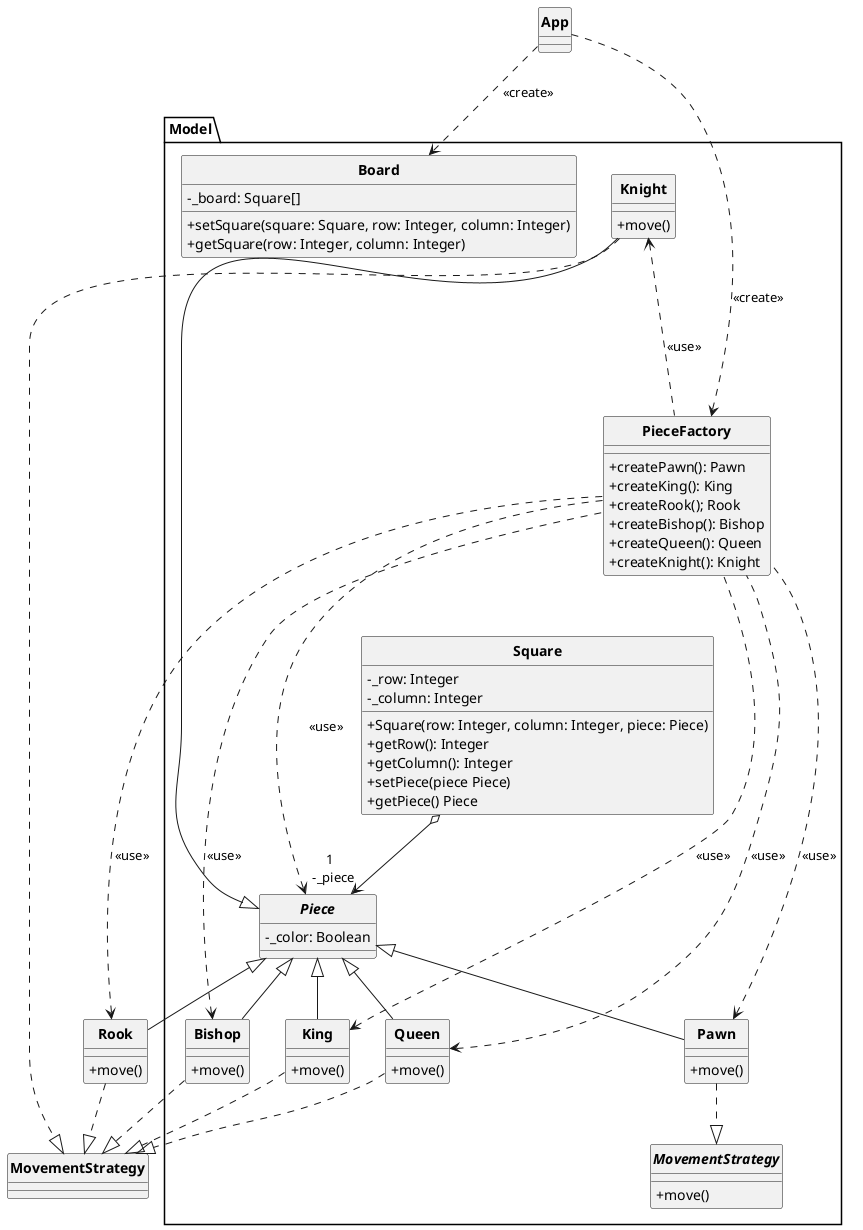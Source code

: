 @startuml

skinparam style strictuml
skinparam classAttributeIconSize 0
skinparam classFontStyle Bold
hide enum methods


class App{

}


package Model{
    class Board{
    - _board: Square[]
    + setSquare(square: Square, row: Integer, column: Integer)
    + getSquare(row: Integer, column: Integer)
    }

    class Square{
    - _row: Integer
    - _column: Integer
    + Square(row: Integer, column: Integer, piece: Piece)
    + getRow(): Integer
    + getColumn(): Integer
    + setPiece(piece Piece)
    + getPiece() Piece
    }

    abstract Piece{
    - _color: Boolean
    }

    class PieceFactory{
    + createPawn(): Pawn
    + createKing(): King
    + createRook(); Rook
    + createBishop(): Bishop
    + createQueen(): Queen
    + createKnight(): Knight
    }

    interface MovementStrategy{
    + move()
    }

    'class Model.Forward extends MovementStrategy{'
    '+ move()'
    '}'

    class Pawn{
    + move()
    }

    class King{
    + move()
    }

    class .Rook{
    + move()
    }

    class Bishop{
    + move()
    }

    class Queen{
    + move()
    }

    class Knight{
    + move()
    }
}

Square o--> "1 \n -_piece" Piece
App ..> PieceFactory : <<create>>
App ..> Board : <<create>>
Pawn ..|> MovementStrategy
King ..|> .MovementStrategy
Rook ..|> MovementStrategy
Bishop ..|> MovementStrategy
Queen ..|> MovementStrategy
Knight ..|> MovementStrategy
PieceFactory ...> Piece : <<use>>
Pawn -u-|> Piece
King -u-|> Piece
Rook -u-|> Piece
Bishop -u-|> Piece
Queen -u-|> Piece
Knight -u-|> Piece
PieceFactory -u..> Pawn : <<use>>
PieceFactory -u..> King : <<use>>
PieceFactory -u..> Rook : <<use>>
PieceFactory -u..> Bishop : <<use>>
PieceFactory -u..> Queen : <<use>>
PieceFactory -u..> Knight : <<use>>

@enduml